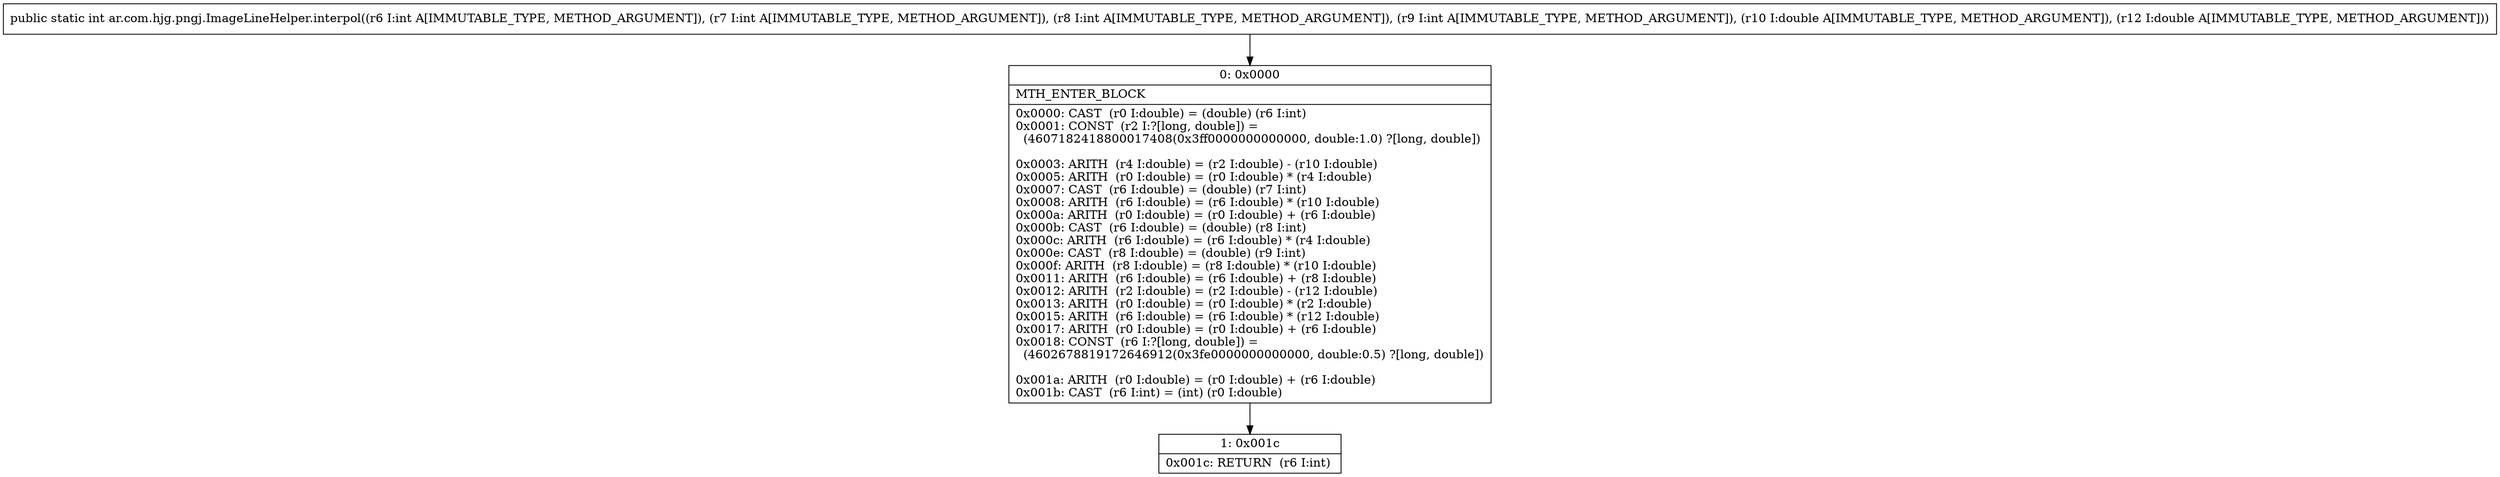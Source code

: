 digraph "CFG forar.com.hjg.pngj.ImageLineHelper.interpol(IIIIDD)I" {
Node_0 [shape=record,label="{0\:\ 0x0000|MTH_ENTER_BLOCK\l|0x0000: CAST  (r0 I:double) = (double) (r6 I:int) \l0x0001: CONST  (r2 I:?[long, double]) = \l  (4607182418800017408(0x3ff0000000000000, double:1.0) ?[long, double])\l \l0x0003: ARITH  (r4 I:double) = (r2 I:double) \- (r10 I:double) \l0x0005: ARITH  (r0 I:double) = (r0 I:double) * (r4 I:double) \l0x0007: CAST  (r6 I:double) = (double) (r7 I:int) \l0x0008: ARITH  (r6 I:double) = (r6 I:double) * (r10 I:double) \l0x000a: ARITH  (r0 I:double) = (r0 I:double) + (r6 I:double) \l0x000b: CAST  (r6 I:double) = (double) (r8 I:int) \l0x000c: ARITH  (r6 I:double) = (r6 I:double) * (r4 I:double) \l0x000e: CAST  (r8 I:double) = (double) (r9 I:int) \l0x000f: ARITH  (r8 I:double) = (r8 I:double) * (r10 I:double) \l0x0011: ARITH  (r6 I:double) = (r6 I:double) + (r8 I:double) \l0x0012: ARITH  (r2 I:double) = (r2 I:double) \- (r12 I:double) \l0x0013: ARITH  (r0 I:double) = (r0 I:double) * (r2 I:double) \l0x0015: ARITH  (r6 I:double) = (r6 I:double) * (r12 I:double) \l0x0017: ARITH  (r0 I:double) = (r0 I:double) + (r6 I:double) \l0x0018: CONST  (r6 I:?[long, double]) = \l  (4602678819172646912(0x3fe0000000000000, double:0.5) ?[long, double])\l \l0x001a: ARITH  (r0 I:double) = (r0 I:double) + (r6 I:double) \l0x001b: CAST  (r6 I:int) = (int) (r0 I:double) \l}"];
Node_1 [shape=record,label="{1\:\ 0x001c|0x001c: RETURN  (r6 I:int) \l}"];
MethodNode[shape=record,label="{public static int ar.com.hjg.pngj.ImageLineHelper.interpol((r6 I:int A[IMMUTABLE_TYPE, METHOD_ARGUMENT]), (r7 I:int A[IMMUTABLE_TYPE, METHOD_ARGUMENT]), (r8 I:int A[IMMUTABLE_TYPE, METHOD_ARGUMENT]), (r9 I:int A[IMMUTABLE_TYPE, METHOD_ARGUMENT]), (r10 I:double A[IMMUTABLE_TYPE, METHOD_ARGUMENT]), (r12 I:double A[IMMUTABLE_TYPE, METHOD_ARGUMENT])) }"];
MethodNode -> Node_0;
Node_0 -> Node_1;
}

